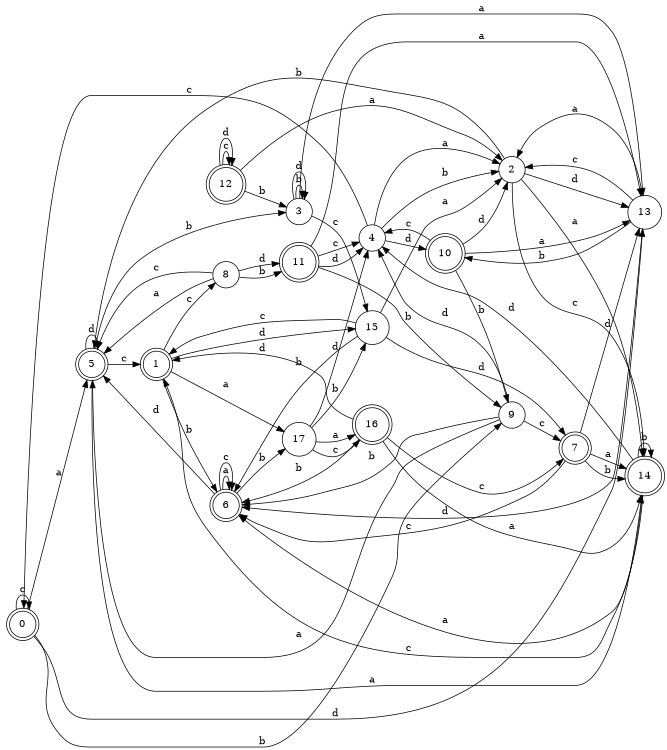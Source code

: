 digraph n15_5 {
__start0 [label="" shape="none"];

rankdir=LR;
size="8,5";

s0 [style="rounded,filled", color="black", fillcolor="white" shape="doublecircle", label="0"];
s1 [style="rounded,filled", color="black", fillcolor="white" shape="doublecircle", label="1"];
s2 [style="filled", color="black", fillcolor="white" shape="circle", label="2"];
s3 [style="filled", color="black", fillcolor="white" shape="circle", label="3"];
s4 [style="filled", color="black", fillcolor="white" shape="circle", label="4"];
s5 [style="rounded,filled", color="black", fillcolor="white" shape="doublecircle", label="5"];
s6 [style="rounded,filled", color="black", fillcolor="white" shape="doublecircle", label="6"];
s7 [style="rounded,filled", color="black", fillcolor="white" shape="doublecircle", label="7"];
s8 [style="filled", color="black", fillcolor="white" shape="circle", label="8"];
s9 [style="filled", color="black", fillcolor="white" shape="circle", label="9"];
s10 [style="rounded,filled", color="black", fillcolor="white" shape="doublecircle", label="10"];
s11 [style="rounded,filled", color="black", fillcolor="white" shape="doublecircle", label="11"];
s12 [style="rounded,filled", color="black", fillcolor="white" shape="doublecircle", label="12"];
s13 [style="filled", color="black", fillcolor="white" shape="circle", label="13"];
s14 [style="rounded,filled", color="black", fillcolor="white" shape="doublecircle", label="14"];
s15 [style="filled", color="black", fillcolor="white" shape="circle", label="15"];
s16 [style="rounded,filled", color="black", fillcolor="white" shape="doublecircle", label="16"];
s17 [style="filled", color="black", fillcolor="white" shape="circle", label="17"];
s0 -> s5 [label="a"];
s0 -> s9 [label="b"];
s0 -> s0 [label="c"];
s0 -> s13 [label="d"];
s1 -> s17 [label="a"];
s1 -> s6 [label="b"];
s1 -> s8 [label="c"];
s1 -> s15 [label="d"];
s2 -> s14 [label="a"];
s2 -> s5 [label="b"];
s2 -> s14 [label="c"];
s2 -> s13 [label="d"];
s3 -> s13 [label="a"];
s3 -> s3 [label="b"];
s3 -> s15 [label="c"];
s3 -> s3 [label="d"];
s4 -> s2 [label="a"];
s4 -> s2 [label="b"];
s4 -> s0 [label="c"];
s4 -> s10 [label="d"];
s5 -> s14 [label="a"];
s5 -> s3 [label="b"];
s5 -> s1 [label="c"];
s5 -> s5 [label="d"];
s6 -> s6 [label="a"];
s6 -> s17 [label="b"];
s6 -> s6 [label="c"];
s6 -> s5 [label="d"];
s7 -> s14 [label="a"];
s7 -> s14 [label="b"];
s7 -> s6 [label="c"];
s7 -> s13 [label="d"];
s8 -> s5 [label="a"];
s8 -> s11 [label="b"];
s8 -> s5 [label="c"];
s8 -> s11 [label="d"];
s9 -> s5 [label="a"];
s9 -> s6 [label="b"];
s9 -> s7 [label="c"];
s9 -> s4 [label="d"];
s10 -> s13 [label="a"];
s10 -> s9 [label="b"];
s10 -> s4 [label="c"];
s10 -> s2 [label="d"];
s11 -> s13 [label="a"];
s11 -> s9 [label="b"];
s11 -> s4 [label="c"];
s11 -> s4 [label="d"];
s12 -> s2 [label="a"];
s12 -> s3 [label="b"];
s12 -> s12 [label="c"];
s12 -> s12 [label="d"];
s13 -> s2 [label="a"];
s13 -> s10 [label="b"];
s13 -> s2 [label="c"];
s13 -> s6 [label="d"];
s14 -> s6 [label="a"];
s14 -> s14 [label="b"];
s14 -> s1 [label="c"];
s14 -> s4 [label="d"];
s15 -> s2 [label="a"];
s15 -> s6 [label="b"];
s15 -> s1 [label="c"];
s15 -> s7 [label="d"];
s16 -> s14 [label="a"];
s16 -> s6 [label="b"];
s16 -> s7 [label="c"];
s16 -> s1 [label="d"];
s17 -> s16 [label="a"];
s17 -> s15 [label="b"];
s17 -> s16 [label="c"];
s17 -> s4 [label="d"];

}
